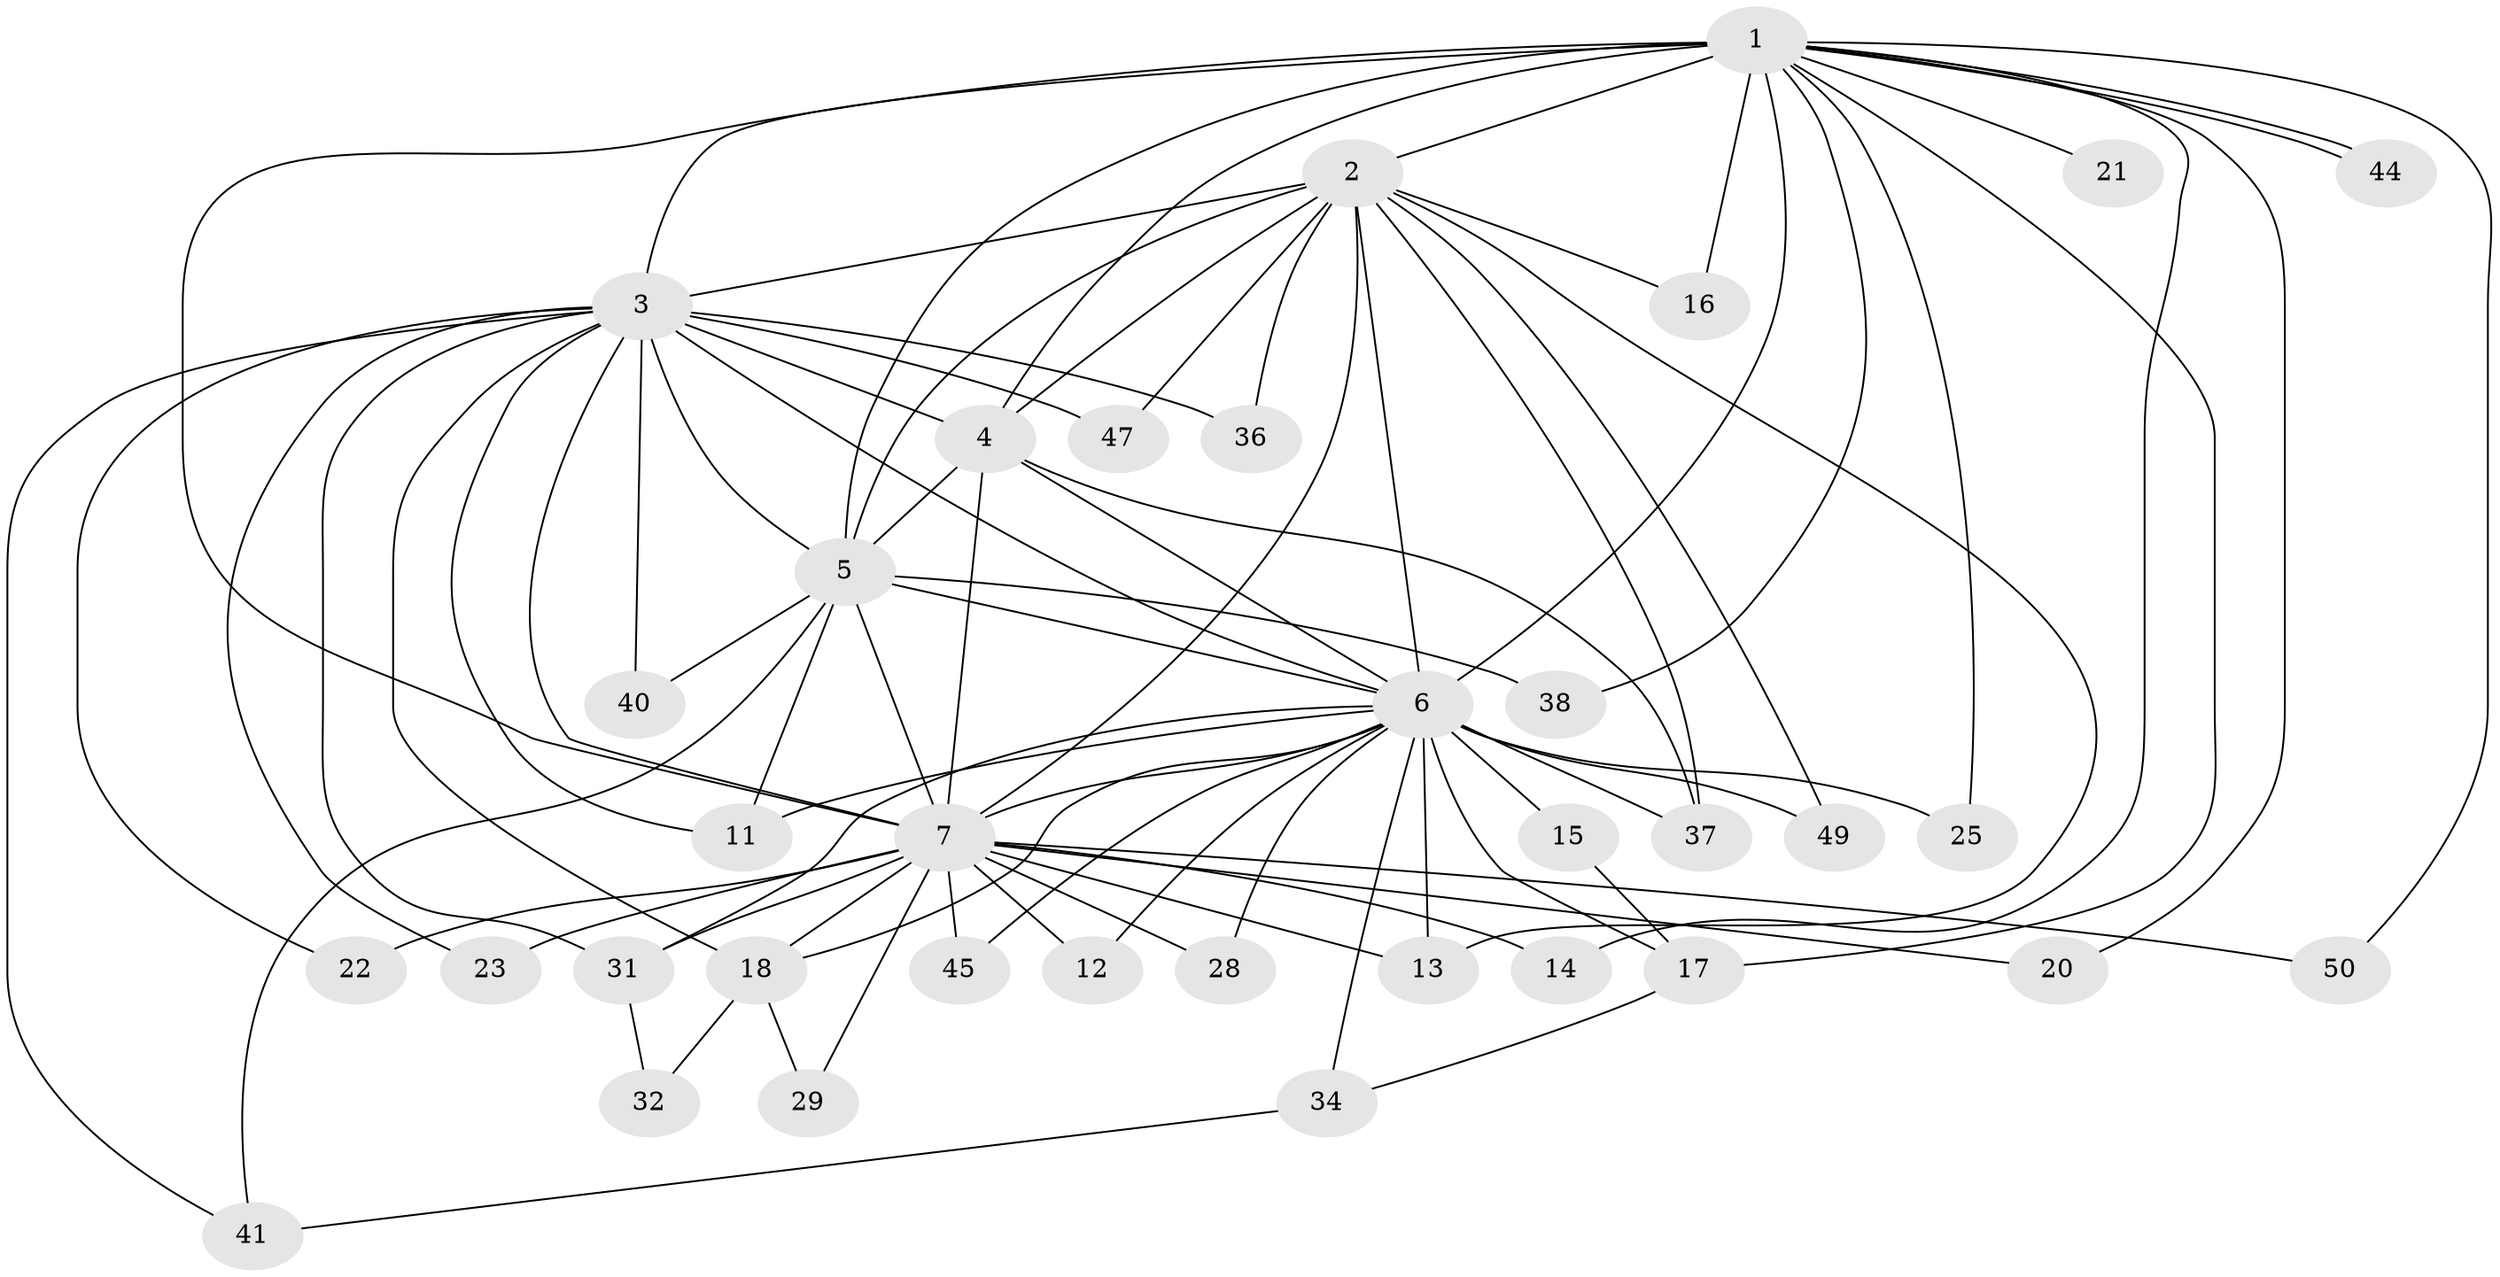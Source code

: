 // original degree distribution, {20: 0.02, 13: 0.04, 16: 0.02, 10: 0.02, 14: 0.04, 18: 0.02, 22: 0.02, 12: 0.02, 3: 0.16, 2: 0.56, 4: 0.04, 5: 0.04}
// Generated by graph-tools (version 1.1) at 2025/11/02/27/25 16:11:01]
// undirected, 35 vertices, 82 edges
graph export_dot {
graph [start="1"]
  node [color=gray90,style=filled];
  1 [super="+9"];
  2 [super="+10"];
  3 [super="+26"];
  4 [super="+19"];
  5 [super="+39"];
  6 [super="+8"];
  7 [super="+43"];
  11 [super="+46"];
  12;
  13 [super="+24"];
  14 [super="+30"];
  15;
  16;
  17 [super="+27"];
  18 [super="+33"];
  20;
  21;
  22;
  23;
  25;
  28;
  29;
  31 [super="+35"];
  32;
  34 [super="+42"];
  36;
  37 [super="+48"];
  38;
  40;
  41;
  44;
  45;
  47;
  49;
  50;
  1 -- 2 [weight=4];
  1 -- 3 [weight=2];
  1 -- 4 [weight=3];
  1 -- 5 [weight=2];
  1 -- 6 [weight=4];
  1 -- 7 [weight=3];
  1 -- 14 [weight=2];
  1 -- 17;
  1 -- 20;
  1 -- 21 [weight=2];
  1 -- 38;
  1 -- 44;
  1 -- 44;
  1 -- 50;
  1 -- 16;
  1 -- 25;
  2 -- 3 [weight=3];
  2 -- 4 [weight=2];
  2 -- 5 [weight=3];
  2 -- 6 [weight=4];
  2 -- 7 [weight=2];
  2 -- 16;
  2 -- 36;
  2 -- 37;
  2 -- 47;
  2 -- 49;
  2 -- 13;
  3 -- 4;
  3 -- 5;
  3 -- 6 [weight=2];
  3 -- 7;
  3 -- 22;
  3 -- 23;
  3 -- 40;
  3 -- 41;
  3 -- 47;
  3 -- 36;
  3 -- 31;
  3 -- 18;
  3 -- 11;
  4 -- 5;
  4 -- 6 [weight=2];
  4 -- 7;
  4 -- 37;
  5 -- 6 [weight=2];
  5 -- 7;
  5 -- 11;
  5 -- 38;
  5 -- 40;
  5 -- 41;
  6 -- 7 [weight=2];
  6 -- 12;
  6 -- 13;
  6 -- 15 [weight=2];
  6 -- 17;
  6 -- 18;
  6 -- 28;
  6 -- 31;
  6 -- 49;
  6 -- 34;
  6 -- 11;
  6 -- 45;
  6 -- 25;
  6 -- 37;
  7 -- 12;
  7 -- 13;
  7 -- 14;
  7 -- 18;
  7 -- 20;
  7 -- 22;
  7 -- 23;
  7 -- 28;
  7 -- 29;
  7 -- 45;
  7 -- 50;
  7 -- 31;
  15 -- 17;
  17 -- 34;
  18 -- 29;
  18 -- 32;
  31 -- 32;
  34 -- 41;
}
